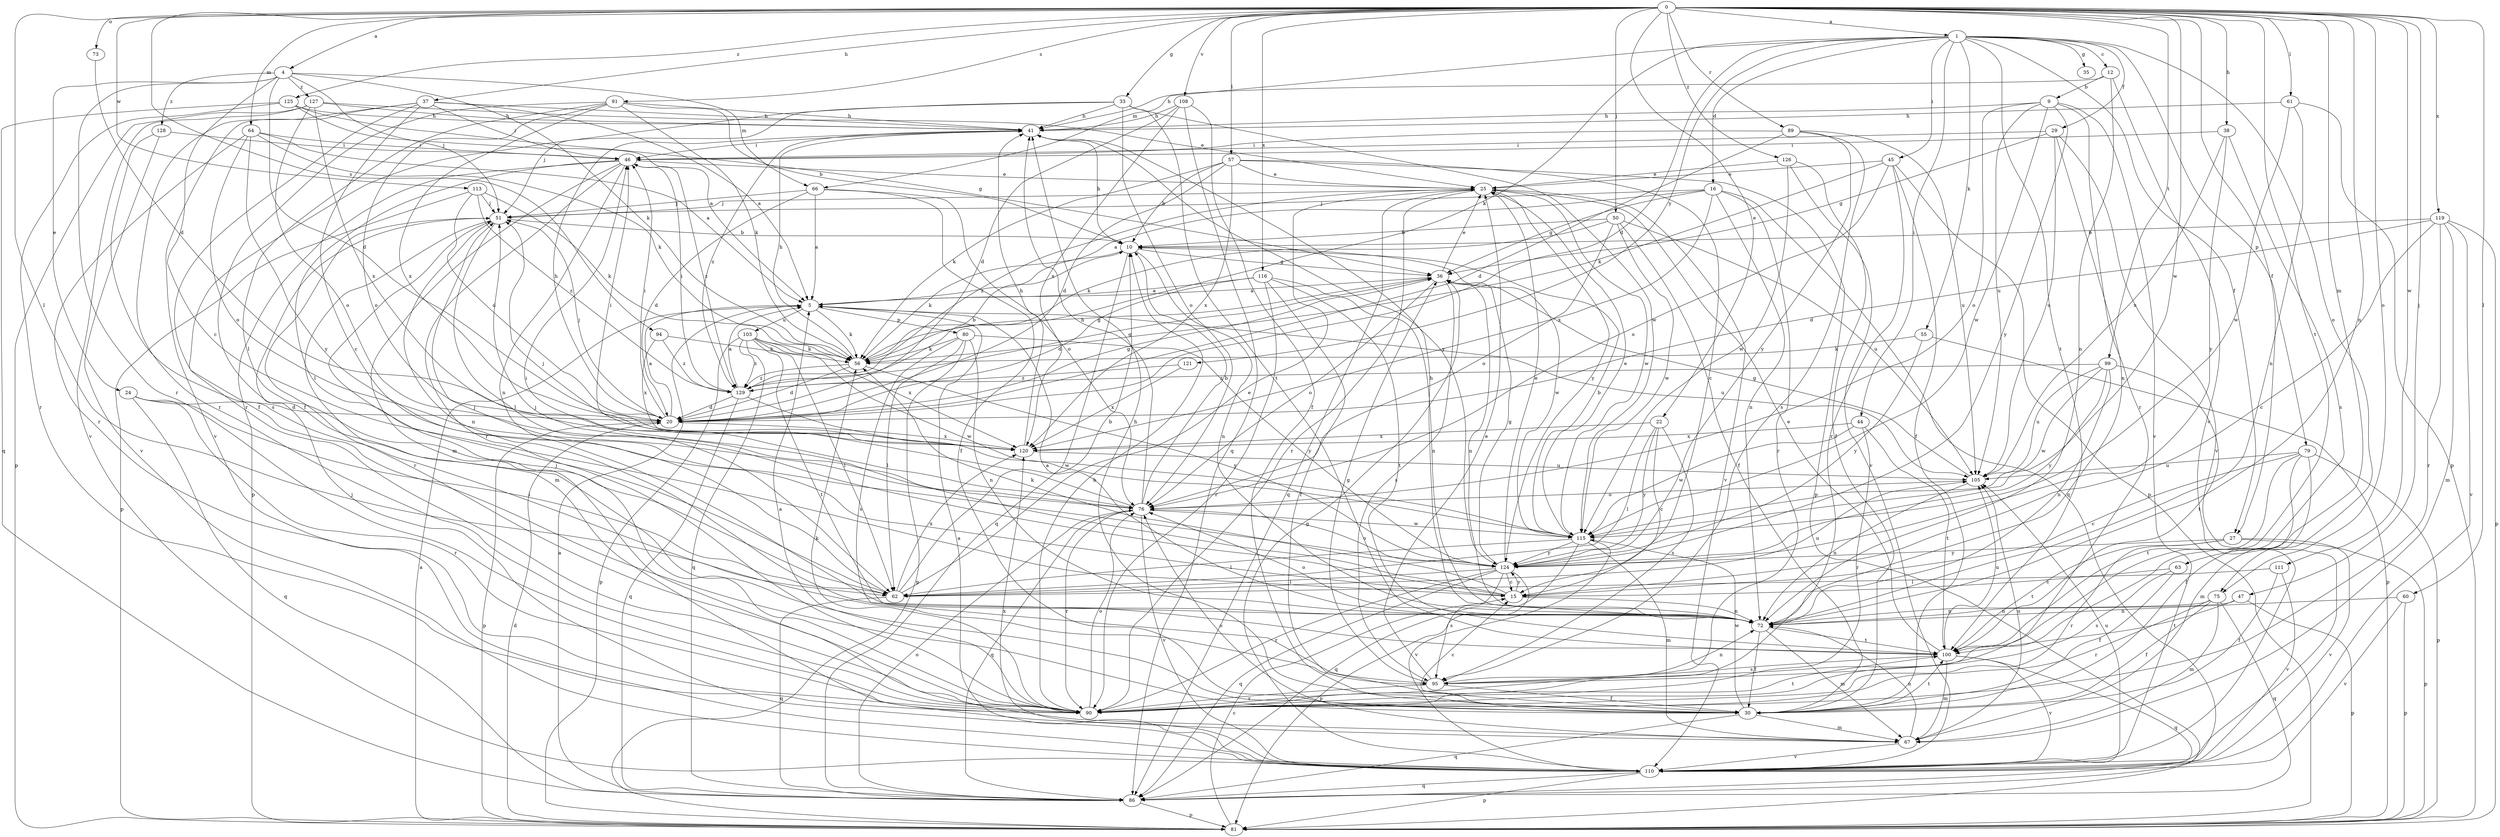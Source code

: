 strict digraph  {
0;
1;
4;
5;
9;
10;
12;
15;
16;
20;
22;
24;
25;
27;
29;
30;
33;
35;
36;
37;
38;
41;
44;
45;
46;
47;
50;
51;
55;
56;
57;
60;
61;
62;
63;
64;
66;
67;
72;
73;
75;
76;
79;
80;
81;
86;
89;
90;
91;
94;
95;
99;
100;
103;
105;
108;
110;
111;
113;
115;
116;
119;
120;
121;
124;
125;
126;
127;
128;
129;
0 -> 1  [label=a];
0 -> 4  [label=a];
0 -> 22  [label=e];
0 -> 27  [label=f];
0 -> 33  [label=g];
0 -> 37  [label=h];
0 -> 38  [label=h];
0 -> 47  [label=j];
0 -> 50  [label=j];
0 -> 57  [label=l];
0 -> 60  [label=l];
0 -> 61  [label=l];
0 -> 62  [label=l];
0 -> 63  [label=m];
0 -> 64  [label=m];
0 -> 72  [label=n];
0 -> 73  [label=o];
0 -> 75  [label=o];
0 -> 89  [label=r];
0 -> 91  [label=s];
0 -> 94  [label=s];
0 -> 99  [label=t];
0 -> 100  [label=t];
0 -> 108  [label=v];
0 -> 111  [label=w];
0 -> 113  [label=w];
0 -> 115  [label=w];
0 -> 116  [label=x];
0 -> 119  [label=x];
0 -> 125  [label=z];
0 -> 126  [label=z];
1 -> 12  [label=c];
1 -> 16  [label=d];
1 -> 20  [label=d];
1 -> 27  [label=f];
1 -> 29  [label=f];
1 -> 35  [label=g];
1 -> 44  [label=i];
1 -> 45  [label=i];
1 -> 55  [label=k];
1 -> 56  [label=k];
1 -> 66  [label=m];
1 -> 75  [label=o];
1 -> 79  [label=p];
1 -> 100  [label=t];
1 -> 121  [label=y];
4 -> 15  [label=c];
4 -> 20  [label=d];
4 -> 24  [label=e];
4 -> 51  [label=j];
4 -> 56  [label=k];
4 -> 66  [label=m];
4 -> 90  [label=r];
4 -> 127  [label=z];
4 -> 128  [label=z];
5 -> 56  [label=k];
5 -> 80  [label=p];
5 -> 103  [label=u];
5 -> 105  [label=u];
9 -> 41  [label=h];
9 -> 76  [label=o];
9 -> 90  [label=r];
9 -> 105  [label=u];
9 -> 110  [label=v];
9 -> 115  [label=w];
9 -> 124  [label=y];
10 -> 36  [label=g];
10 -> 41  [label=h];
10 -> 56  [label=k];
10 -> 72  [label=n];
10 -> 86  [label=q];
10 -> 115  [label=w];
12 -> 9  [label=b];
12 -> 41  [label=h];
12 -> 72  [label=n];
12 -> 110  [label=v];
15 -> 46  [label=i];
15 -> 51  [label=j];
15 -> 56  [label=k];
15 -> 72  [label=n];
15 -> 124  [label=y];
16 -> 5  [label=a];
16 -> 36  [label=g];
16 -> 51  [label=j];
16 -> 72  [label=n];
16 -> 86  [label=q];
16 -> 90  [label=r];
16 -> 120  [label=x];
20 -> 5  [label=a];
20 -> 36  [label=g];
20 -> 41  [label=h];
20 -> 46  [label=i];
20 -> 51  [label=j];
20 -> 81  [label=p];
20 -> 120  [label=x];
22 -> 15  [label=c];
22 -> 62  [label=l];
22 -> 95  [label=s];
22 -> 120  [label=x];
22 -> 124  [label=y];
24 -> 20  [label=d];
24 -> 62  [label=l];
24 -> 86  [label=q];
24 -> 90  [label=r];
25 -> 51  [label=j];
25 -> 86  [label=q];
25 -> 90  [label=r];
25 -> 110  [label=v];
25 -> 115  [label=w];
25 -> 124  [label=y];
25 -> 129  [label=z];
27 -> 81  [label=p];
27 -> 90  [label=r];
27 -> 100  [label=t];
27 -> 110  [label=v];
27 -> 124  [label=y];
29 -> 36  [label=g];
29 -> 46  [label=i];
29 -> 72  [label=n];
29 -> 105  [label=u];
29 -> 110  [label=v];
30 -> 15  [label=c];
30 -> 41  [label=h];
30 -> 67  [label=m];
30 -> 86  [label=q];
30 -> 100  [label=t];
30 -> 115  [label=w];
33 -> 41  [label=h];
33 -> 51  [label=j];
33 -> 76  [label=o];
33 -> 90  [label=r];
33 -> 100  [label=t];
33 -> 115  [label=w];
36 -> 5  [label=a];
36 -> 25  [label=e];
36 -> 72  [label=n];
36 -> 76  [label=o];
36 -> 95  [label=s];
37 -> 5  [label=a];
37 -> 15  [label=c];
37 -> 30  [label=f];
37 -> 41  [label=h];
37 -> 46  [label=i];
37 -> 90  [label=r];
37 -> 110  [label=v];
38 -> 46  [label=i];
38 -> 95  [label=s];
38 -> 105  [label=u];
38 -> 124  [label=y];
41 -> 46  [label=i];
41 -> 124  [label=y];
41 -> 129  [label=z];
44 -> 90  [label=r];
44 -> 100  [label=t];
44 -> 115  [label=w];
44 -> 120  [label=x];
45 -> 25  [label=e];
45 -> 30  [label=f];
45 -> 56  [label=k];
45 -> 76  [label=o];
45 -> 81  [label=p];
45 -> 90  [label=r];
46 -> 25  [label=e];
46 -> 62  [label=l];
46 -> 67  [label=m];
46 -> 72  [label=n];
46 -> 81  [label=p];
46 -> 90  [label=r];
46 -> 129  [label=z];
47 -> 72  [label=n];
47 -> 81  [label=p];
47 -> 100  [label=t];
50 -> 10  [label=b];
50 -> 30  [label=f];
50 -> 56  [label=k];
50 -> 76  [label=o];
50 -> 105  [label=u];
50 -> 115  [label=w];
51 -> 10  [label=b];
51 -> 62  [label=l];
51 -> 67  [label=m];
51 -> 72  [label=n];
51 -> 90  [label=r];
55 -> 56  [label=k];
55 -> 81  [label=p];
55 -> 124  [label=y];
56 -> 20  [label=d];
56 -> 36  [label=g];
56 -> 41  [label=h];
56 -> 124  [label=y];
56 -> 129  [label=z];
57 -> 10  [label=b];
57 -> 15  [label=c];
57 -> 20  [label=d];
57 -> 25  [label=e];
57 -> 56  [label=k];
57 -> 81  [label=p];
57 -> 120  [label=x];
60 -> 72  [label=n];
60 -> 81  [label=p];
60 -> 110  [label=v];
61 -> 41  [label=h];
61 -> 72  [label=n];
61 -> 81  [label=p];
61 -> 115  [label=w];
62 -> 10  [label=b];
62 -> 25  [label=e];
62 -> 51  [label=j];
62 -> 86  [label=q];
62 -> 105  [label=u];
62 -> 120  [label=x];
63 -> 15  [label=c];
63 -> 30  [label=f];
63 -> 95  [label=s];
64 -> 5  [label=a];
64 -> 46  [label=i];
64 -> 56  [label=k];
64 -> 76  [label=o];
64 -> 90  [label=r];
64 -> 124  [label=y];
66 -> 5  [label=a];
66 -> 20  [label=d];
66 -> 30  [label=f];
66 -> 51  [label=j];
66 -> 76  [label=o];
67 -> 72  [label=n];
67 -> 76  [label=o];
67 -> 105  [label=u];
67 -> 110  [label=v];
72 -> 5  [label=a];
72 -> 30  [label=f];
72 -> 41  [label=h];
72 -> 67  [label=m];
72 -> 76  [label=o];
72 -> 100  [label=t];
73 -> 20  [label=d];
75 -> 30  [label=f];
75 -> 67  [label=m];
75 -> 72  [label=n];
75 -> 86  [label=q];
75 -> 90  [label=r];
76 -> 10  [label=b];
76 -> 41  [label=h];
76 -> 51  [label=j];
76 -> 86  [label=q];
76 -> 90  [label=r];
76 -> 110  [label=v];
76 -> 115  [label=w];
79 -> 15  [label=c];
79 -> 30  [label=f];
79 -> 67  [label=m];
79 -> 81  [label=p];
79 -> 100  [label=t];
79 -> 105  [label=u];
80 -> 56  [label=k];
80 -> 62  [label=l];
80 -> 72  [label=n];
80 -> 81  [label=p];
80 -> 95  [label=s];
80 -> 124  [label=y];
81 -> 5  [label=a];
81 -> 15  [label=c];
81 -> 20  [label=d];
86 -> 5  [label=a];
86 -> 76  [label=o];
86 -> 81  [label=p];
89 -> 20  [label=d];
89 -> 46  [label=i];
89 -> 95  [label=s];
89 -> 105  [label=u];
89 -> 124  [label=y];
90 -> 5  [label=a];
90 -> 10  [label=b];
90 -> 51  [label=j];
90 -> 56  [label=k];
90 -> 76  [label=o];
90 -> 100  [label=t];
91 -> 10  [label=b];
91 -> 30  [label=f];
91 -> 41  [label=h];
91 -> 56  [label=k];
91 -> 62  [label=l];
91 -> 76  [label=o];
91 -> 120  [label=x];
94 -> 56  [label=k];
94 -> 120  [label=x];
94 -> 129  [label=z];
95 -> 25  [label=e];
95 -> 30  [label=f];
95 -> 36  [label=g];
95 -> 72  [label=n];
95 -> 90  [label=r];
99 -> 72  [label=n];
99 -> 100  [label=t];
99 -> 105  [label=u];
99 -> 115  [label=w];
99 -> 124  [label=y];
99 -> 129  [label=z];
100 -> 25  [label=e];
100 -> 67  [label=m];
100 -> 86  [label=q];
100 -> 95  [label=s];
100 -> 105  [label=u];
100 -> 110  [label=v];
103 -> 56  [label=k];
103 -> 62  [label=l];
103 -> 81  [label=p];
103 -> 86  [label=q];
103 -> 100  [label=t];
103 -> 115  [label=w];
103 -> 120  [label=x];
103 -> 129  [label=z];
105 -> 36  [label=g];
105 -> 72  [label=n];
105 -> 76  [label=o];
108 -> 20  [label=d];
108 -> 30  [label=f];
108 -> 41  [label=h];
108 -> 86  [label=q];
108 -> 120  [label=x];
110 -> 5  [label=a];
110 -> 36  [label=g];
110 -> 51  [label=j];
110 -> 81  [label=p];
110 -> 86  [label=q];
110 -> 105  [label=u];
110 -> 120  [label=x];
111 -> 30  [label=f];
111 -> 62  [label=l];
111 -> 110  [label=v];
113 -> 20  [label=d];
113 -> 51  [label=j];
113 -> 56  [label=k];
113 -> 81  [label=p];
113 -> 129  [label=z];
115 -> 10  [label=b];
115 -> 25  [label=e];
115 -> 62  [label=l];
115 -> 67  [label=m];
115 -> 86  [label=q];
115 -> 110  [label=v];
115 -> 124  [label=y];
116 -> 5  [label=a];
116 -> 20  [label=d];
116 -> 30  [label=f];
116 -> 72  [label=n];
116 -> 90  [label=r];
116 -> 100  [label=t];
119 -> 10  [label=b];
119 -> 15  [label=c];
119 -> 20  [label=d];
119 -> 67  [label=m];
119 -> 81  [label=p];
119 -> 90  [label=r];
119 -> 110  [label=v];
120 -> 41  [label=h];
120 -> 46  [label=i];
120 -> 105  [label=u];
121 -> 120  [label=x];
121 -> 129  [label=z];
124 -> 15  [label=c];
124 -> 25  [label=e];
124 -> 36  [label=g];
124 -> 62  [label=l];
124 -> 76  [label=o];
124 -> 81  [label=p];
124 -> 86  [label=q];
124 -> 90  [label=r];
124 -> 95  [label=s];
125 -> 5  [label=a];
125 -> 36  [label=g];
125 -> 41  [label=h];
125 -> 86  [label=q];
125 -> 90  [label=r];
126 -> 25  [label=e];
126 -> 30  [label=f];
126 -> 110  [label=v];
126 -> 115  [label=w];
127 -> 25  [label=e];
127 -> 41  [label=h];
127 -> 76  [label=o];
127 -> 81  [label=p];
127 -> 110  [label=v];
127 -> 120  [label=x];
128 -> 46  [label=i];
128 -> 95  [label=s];
128 -> 110  [label=v];
129 -> 5  [label=a];
129 -> 10  [label=b];
129 -> 20  [label=d];
129 -> 36  [label=g];
129 -> 46  [label=i];
129 -> 86  [label=q];
129 -> 115  [label=w];
}
